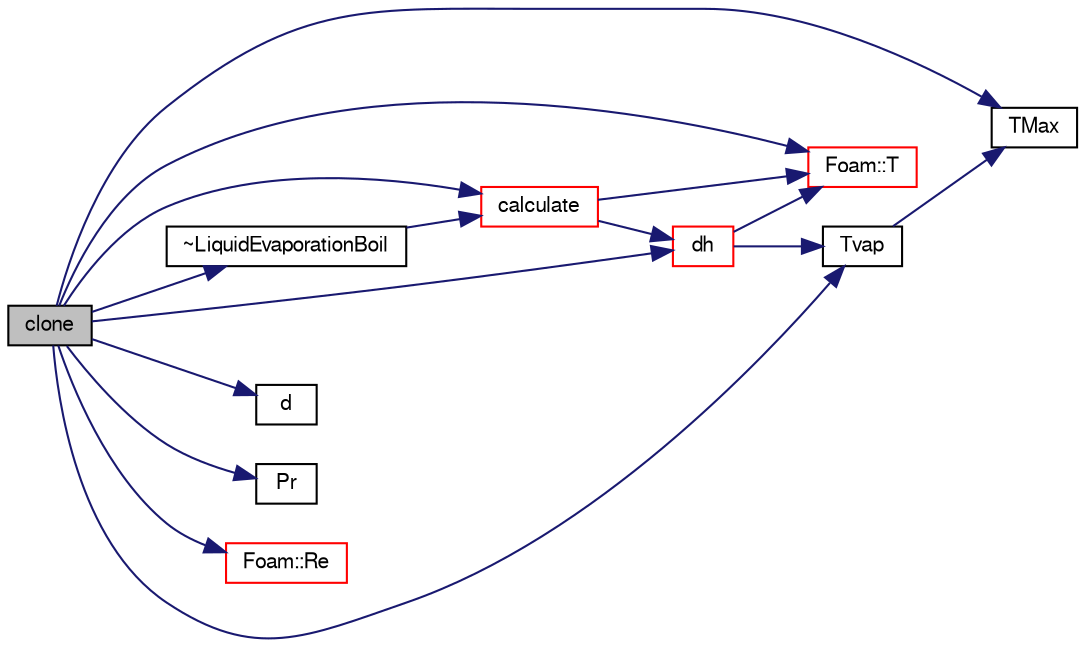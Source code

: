 digraph "clone"
{
  bgcolor="transparent";
  edge [fontname="FreeSans",fontsize="10",labelfontname="FreeSans",labelfontsize="10"];
  node [fontname="FreeSans",fontsize="10",shape=record];
  rankdir="LR";
  Node88 [label="clone",height=0.2,width=0.4,color="black", fillcolor="grey75", style="filled", fontcolor="black"];
  Node88 -> Node89 [color="midnightblue",fontsize="10",style="solid",fontname="FreeSans"];
  Node89 [label="calculate",height=0.2,width=0.4,color="red",URL="$a24318.html#a031f0e209049424f72315c7da79fb3b7",tooltip="Update model. "];
  Node89 -> Node90 [color="midnightblue",fontsize="10",style="solid",fontname="FreeSans"];
  Node90 [label="Foam::T",height=0.2,width=0.4,color="red",URL="$a21124.html#ae57fda0abb14bb0944947c463c6e09d4"];
  Node89 -> Node104 [color="midnightblue",fontsize="10",style="solid",fontname="FreeSans"];
  Node104 [label="dh",height=0.2,width=0.4,color="red",URL="$a24318.html#a4f97d9ee39e3791d7344e0aaad64e01c",tooltip="Return the enthalpy per unit mass. "];
  Node104 -> Node90 [color="midnightblue",fontsize="10",style="solid",fontname="FreeSans"];
  Node104 -> Node147 [color="midnightblue",fontsize="10",style="solid",fontname="FreeSans"];
  Node147 [label="Tvap",height=0.2,width=0.4,color="black",URL="$a24318.html#a50c3869999c33a16d9937f0b54cb4be1",tooltip="Return vapourisation temperature. "];
  Node147 -> Node148 [color="midnightblue",fontsize="10",style="solid",fontname="FreeSans"];
  Node148 [label="TMax",height=0.2,width=0.4,color="black",URL="$a24318.html#aa0509e5ab7fe874804ba540203210e25",tooltip="Return maximum/limiting temperature. "];
  Node88 -> Node149 [color="midnightblue",fontsize="10",style="solid",fontname="FreeSans"];
  Node149 [label="d",height=0.2,width=0.4,color="black",URL="$a38951.html#aa182a9055736468dd160f12649a01fd1"];
  Node88 -> Node104 [color="midnightblue",fontsize="10",style="solid",fontname="FreeSans"];
  Node88 -> Node150 [color="midnightblue",fontsize="10",style="solid",fontname="FreeSans"];
  Node150 [label="Pr",height=0.2,width=0.4,color="black",URL="$a39152.html#a1db7a9e58e450e6ddc830a30f0674a02"];
  Node88 -> Node151 [color="midnightblue",fontsize="10",style="solid",fontname="FreeSans"];
  Node151 [label="Foam::Re",height=0.2,width=0.4,color="red",URL="$a21124.html#affa366970bcbe0f7ccf7c85557a3e12b"];
  Node88 -> Node90 [color="midnightblue",fontsize="10",style="solid",fontname="FreeSans"];
  Node88 -> Node148 [color="midnightblue",fontsize="10",style="solid",fontname="FreeSans"];
  Node88 -> Node147 [color="midnightblue",fontsize="10",style="solid",fontname="FreeSans"];
  Node88 -> Node154 [color="midnightblue",fontsize="10",style="solid",fontname="FreeSans"];
  Node154 [label="~LiquidEvaporationBoil",height=0.2,width=0.4,color="black",URL="$a24318.html#a3d4ee5bf6b8dcd3180e6950a7a7c897f",tooltip="Destructor. "];
  Node154 -> Node89 [color="midnightblue",fontsize="10",style="solid",fontname="FreeSans"];
}
